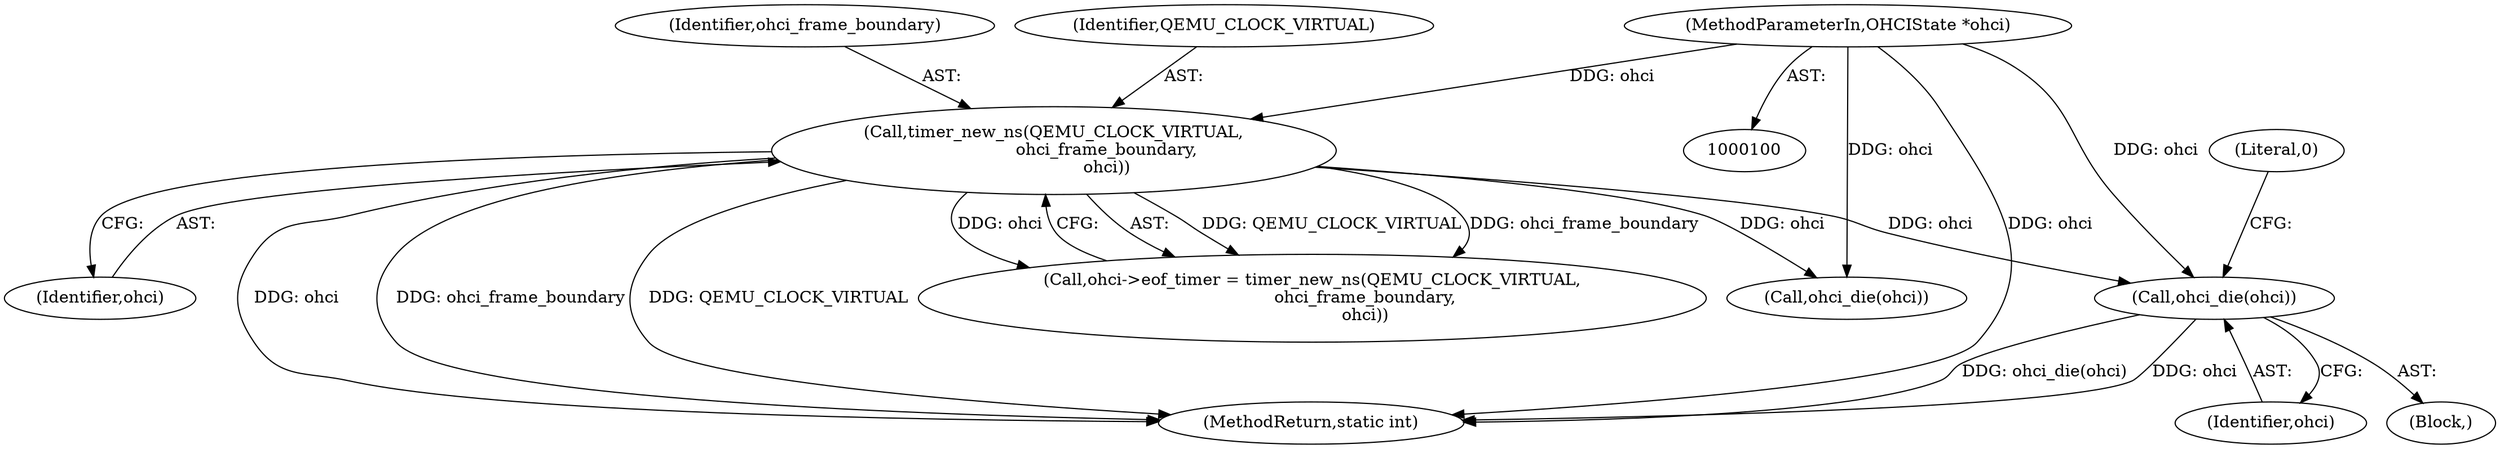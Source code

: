 digraph "0_qemu_fa1298c2d623522eda7b4f1f721fcb935abb7360@pointer" {
"1000141" [label="(Call,ohci_die(ohci))"];
"1000107" [label="(Call,timer_new_ns(QEMU_CLOCK_VIRTUAL,\n                    ohci_frame_boundary,\n                    ohci))"];
"1000101" [label="(MethodParameterIn,OHCIState *ohci)"];
"1000144" [label="(Literal,0)"];
"1000107" [label="(Call,timer_new_ns(QEMU_CLOCK_VIRTUAL,\n                    ohci_frame_boundary,\n                    ohci))"];
"1000141" [label="(Call,ohci_die(ohci))"];
"1000142" [label="(Identifier,ohci)"];
"1000101" [label="(MethodParameterIn,OHCIState *ohci)"];
"1000122" [label="(Call,ohci_die(ohci))"];
"1000108" [label="(Identifier,QEMU_CLOCK_VIRTUAL)"];
"1000109" [label="(Identifier,ohci_frame_boundary)"];
"1000103" [label="(Call,ohci->eof_timer = timer_new_ns(QEMU_CLOCK_VIRTUAL,\n                    ohci_frame_boundary,\n                    ohci))"];
"1000110" [label="(Identifier,ohci)"];
"1000136" [label="(Block,)"];
"1000172" [label="(MethodReturn,static int)"];
"1000141" -> "1000136"  [label="AST: "];
"1000141" -> "1000142"  [label="CFG: "];
"1000142" -> "1000141"  [label="AST: "];
"1000144" -> "1000141"  [label="CFG: "];
"1000141" -> "1000172"  [label="DDG: ohci"];
"1000141" -> "1000172"  [label="DDG: ohci_die(ohci)"];
"1000107" -> "1000141"  [label="DDG: ohci"];
"1000101" -> "1000141"  [label="DDG: ohci"];
"1000107" -> "1000103"  [label="AST: "];
"1000107" -> "1000110"  [label="CFG: "];
"1000108" -> "1000107"  [label="AST: "];
"1000109" -> "1000107"  [label="AST: "];
"1000110" -> "1000107"  [label="AST: "];
"1000103" -> "1000107"  [label="CFG: "];
"1000107" -> "1000172"  [label="DDG: QEMU_CLOCK_VIRTUAL"];
"1000107" -> "1000172"  [label="DDG: ohci"];
"1000107" -> "1000172"  [label="DDG: ohci_frame_boundary"];
"1000107" -> "1000103"  [label="DDG: QEMU_CLOCK_VIRTUAL"];
"1000107" -> "1000103"  [label="DDG: ohci_frame_boundary"];
"1000107" -> "1000103"  [label="DDG: ohci"];
"1000101" -> "1000107"  [label="DDG: ohci"];
"1000107" -> "1000122"  [label="DDG: ohci"];
"1000101" -> "1000100"  [label="AST: "];
"1000101" -> "1000172"  [label="DDG: ohci"];
"1000101" -> "1000122"  [label="DDG: ohci"];
}

